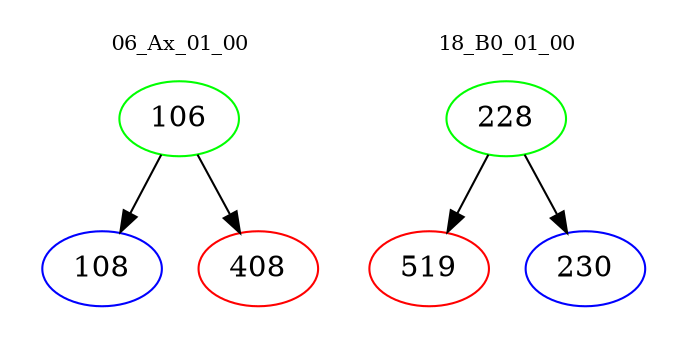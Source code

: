 digraph{
subgraph cluster_0 {
color = white
label = "06_Ax_01_00";
fontsize=10;
T0_106 [label="106", color="green"]
T0_106 -> T0_108 [color="black"]
T0_108 [label="108", color="blue"]
T0_106 -> T0_408 [color="black"]
T0_408 [label="408", color="red"]
}
subgraph cluster_1 {
color = white
label = "18_B0_01_00";
fontsize=10;
T1_228 [label="228", color="green"]
T1_228 -> T1_519 [color="black"]
T1_519 [label="519", color="red"]
T1_228 -> T1_230 [color="black"]
T1_230 [label="230", color="blue"]
}
}
